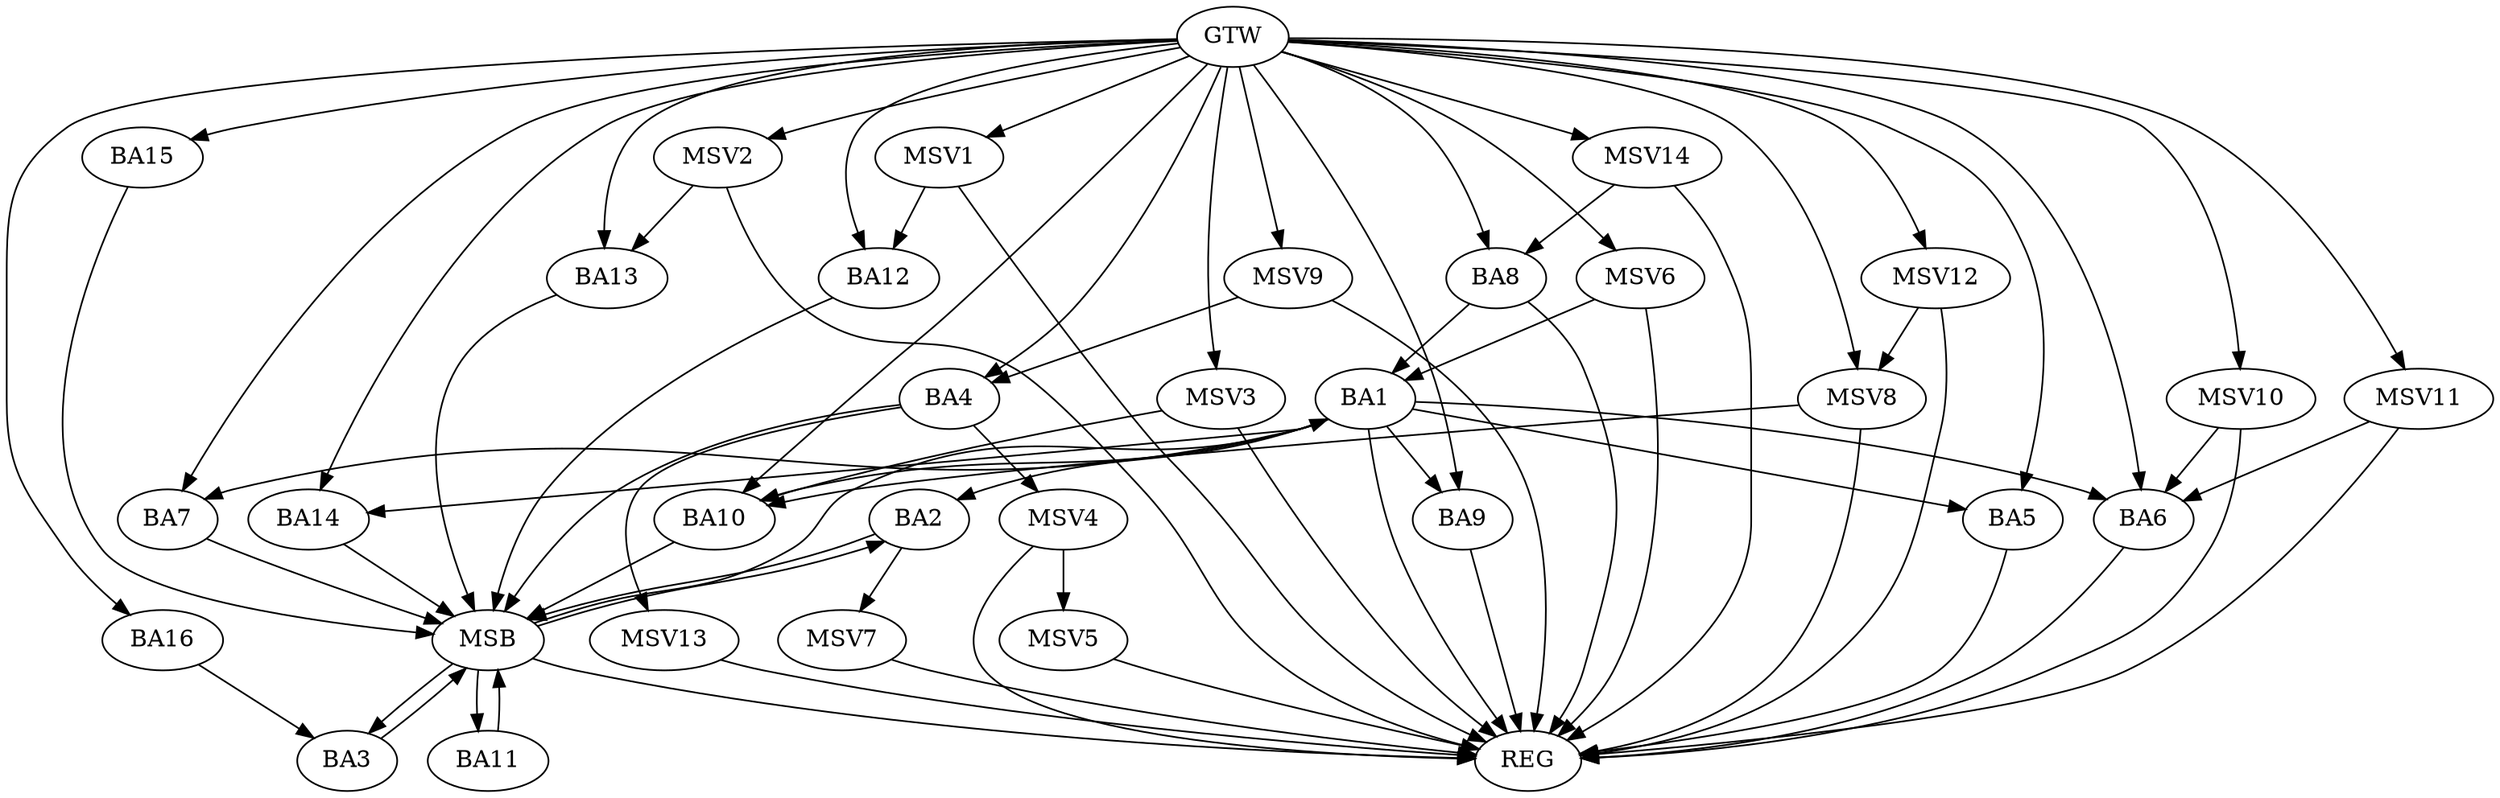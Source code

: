 strict digraph G {
  BA1 [ label="BA1" ];
  BA2 [ label="BA2" ];
  BA3 [ label="BA3" ];
  BA4 [ label="BA4" ];
  BA5 [ label="BA5" ];
  BA6 [ label="BA6" ];
  BA7 [ label="BA7" ];
  BA8 [ label="BA8" ];
  BA9 [ label="BA9" ];
  BA10 [ label="BA10" ];
  BA11 [ label="BA11" ];
  BA12 [ label="BA12" ];
  BA13 [ label="BA13" ];
  BA14 [ label="BA14" ];
  BA15 [ label="BA15" ];
  BA16 [ label="BA16" ];
  GTW [ label="GTW" ];
  REG [ label="REG" ];
  MSB [ label="MSB" ];
  MSV1 [ label="MSV1" ];
  MSV2 [ label="MSV2" ];
  MSV3 [ label="MSV3" ];
  MSV4 [ label="MSV4" ];
  MSV5 [ label="MSV5" ];
  MSV6 [ label="MSV6" ];
  MSV7 [ label="MSV7" ];
  MSV8 [ label="MSV8" ];
  MSV9 [ label="MSV9" ];
  MSV10 [ label="MSV10" ];
  MSV11 [ label="MSV11" ];
  MSV12 [ label="MSV12" ];
  MSV13 [ label="MSV13" ];
  MSV14 [ label="MSV14" ];
  BA1 -> BA2;
  BA8 -> BA1;
  BA16 -> BA3;
  GTW -> BA4;
  GTW -> BA5;
  GTW -> BA6;
  GTW -> BA7;
  GTW -> BA8;
  GTW -> BA9;
  GTW -> BA10;
  GTW -> BA12;
  GTW -> BA13;
  GTW -> BA14;
  GTW -> BA15;
  GTW -> BA16;
  BA1 -> REG;
  BA5 -> REG;
  BA6 -> REG;
  BA8 -> REG;
  BA9 -> REG;
  BA2 -> MSB;
  MSB -> BA1;
  MSB -> REG;
  BA3 -> MSB;
  MSB -> BA2;
  BA4 -> MSB;
  BA7 -> MSB;
  BA10 -> MSB;
  BA11 -> MSB;
  BA12 -> MSB;
  BA13 -> MSB;
  MSB -> BA11;
  BA14 -> MSB;
  BA15 -> MSB;
  MSB -> BA3;
  BA1 -> BA7;
  BA1 -> BA14;
  BA1 -> BA9;
  BA1 -> BA10;
  BA1 -> BA5;
  BA1 -> BA6;
  MSV1 -> BA12;
  GTW -> MSV1;
  MSV1 -> REG;
  MSV2 -> BA13;
  GTW -> MSV2;
  MSV2 -> REG;
  MSV3 -> BA10;
  GTW -> MSV3;
  MSV3 -> REG;
  BA4 -> MSV4;
  MSV4 -> REG;
  MSV4 -> MSV5;
  MSV5 -> REG;
  MSV6 -> BA1;
  GTW -> MSV6;
  MSV6 -> REG;
  BA2 -> MSV7;
  MSV7 -> REG;
  MSV8 -> BA10;
  GTW -> MSV8;
  MSV8 -> REG;
  MSV9 -> BA4;
  GTW -> MSV9;
  MSV9 -> REG;
  MSV10 -> BA6;
  GTW -> MSV10;
  MSV10 -> REG;
  MSV11 -> BA6;
  GTW -> MSV11;
  MSV11 -> REG;
  MSV12 -> MSV8;
  GTW -> MSV12;
  MSV12 -> REG;
  BA4 -> MSV13;
  MSV13 -> REG;
  MSV14 -> BA8;
  GTW -> MSV14;
  MSV14 -> REG;
}
